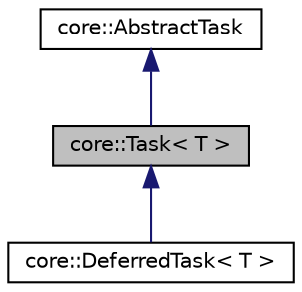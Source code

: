 digraph "core::Task&lt; T &gt;"
{
 // LATEX_PDF_SIZE
  edge [fontname="Helvetica",fontsize="10",labelfontname="Helvetica",labelfontsize="10"];
  node [fontname="Helvetica",fontsize="10",shape=record];
  Node1 [label="core::Task\< T \>",height=0.2,width=0.4,color="black", fillcolor="grey75", style="filled", fontcolor="black",tooltip=" "];
  Node2 -> Node1 [dir="back",color="midnightblue",fontsize="10",style="solid",fontname="Helvetica"];
  Node2 [label="core::AbstractTask",height=0.2,width=0.4,color="black", fillcolor="white", style="filled",URL="$d4/d49/classcore_1_1AbstractTask.html",tooltip=" "];
  Node1 -> Node3 [dir="back",color="midnightblue",fontsize="10",style="solid",fontname="Helvetica"];
  Node3 [label="core::DeferredTask\< T \>",height=0.2,width=0.4,color="black", fillcolor="white", style="filled",URL="$da/dac/classcore_1_1DeferredTask.html",tooltip=" "];
}
